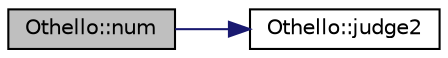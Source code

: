 digraph "Othello::num"
{
  edge [fontname="Helvetica",fontsize="10",labelfontname="Helvetica",labelfontsize="10"];
  node [fontname="Helvetica",fontsize="10",shape=record];
  rankdir="LR";
  Node21 [label="Othello::num",height=0.2,width=0.4,color="black", fillcolor="grey75", style="filled", fontcolor="black"];
  Node21 -> Node22 [color="midnightblue",fontsize="10",style="solid",fontname="Helvetica"];
  Node22 [label="Othello::judge2",height=0.2,width=0.4,color="black", fillcolor="white", style="filled",URL="$class_othello.html#abaa0a512973fc53bc75c9cae3ca4f478"];
}
